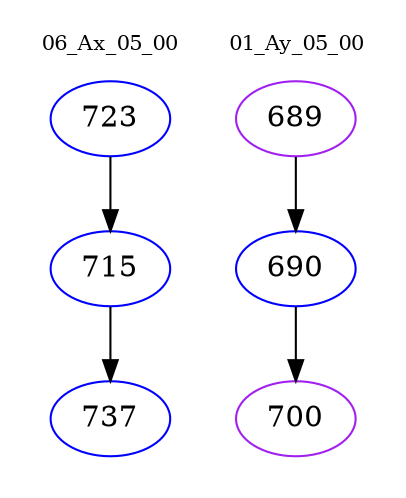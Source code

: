 digraph{
subgraph cluster_0 {
color = white
label = "06_Ax_05_00";
fontsize=10;
T0_723 [label="723", color="blue"]
T0_723 -> T0_715 [color="black"]
T0_715 [label="715", color="blue"]
T0_715 -> T0_737 [color="black"]
T0_737 [label="737", color="blue"]
}
subgraph cluster_1 {
color = white
label = "01_Ay_05_00";
fontsize=10;
T1_689 [label="689", color="purple"]
T1_689 -> T1_690 [color="black"]
T1_690 [label="690", color="blue"]
T1_690 -> T1_700 [color="black"]
T1_700 [label="700", color="purple"]
}
}
